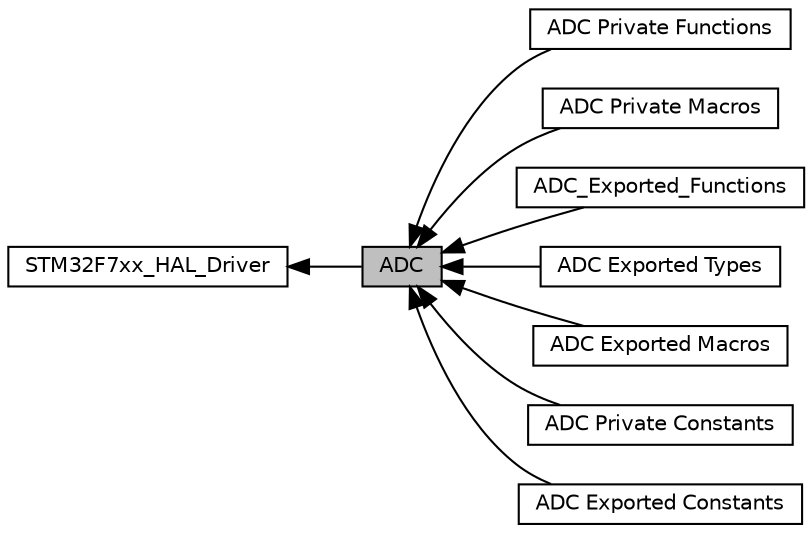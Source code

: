 digraph "ADC"
{
  edge [fontname="Helvetica",fontsize="10",labelfontname="Helvetica",labelfontsize="10"];
  node [fontname="Helvetica",fontsize="10",shape=record];
  rankdir=LR;
  Node7 [label="ADC Private Functions",height=0.2,width=0.4,color="black", fillcolor="white", style="filled",URL="$group___a_d_c___private___functions.html"];
  Node6 [label="ADC Private Macros",height=0.2,width=0.4,color="black", fillcolor="white", style="filled",URL="$group___a_d_c___private___macros.html"];
  Node8 [label="ADC_Exported_Functions",height=0.2,width=0.4,color="black", fillcolor="white", style="filled",URL="$group___a_d_c___exported___functions.html"];
  Node2 [label="ADC Exported Types",height=0.2,width=0.4,color="black", fillcolor="white", style="filled",URL="$group___a_d_c___exported___types.html"];
  Node4 [label="ADC Exported Macros",height=0.2,width=0.4,color="black", fillcolor="white", style="filled",URL="$group___a_d_c___exported___macros.html"];
  Node1 [label="STM32F7xx_HAL_Driver",height=0.2,width=0.4,color="black", fillcolor="white", style="filled",URL="$group___s_t_m32_f7xx___h_a_l___driver.html"];
  Node0 [label="ADC",height=0.2,width=0.4,color="black", fillcolor="grey75", style="filled", fontcolor="black"];
  Node5 [label="ADC Private Constants",height=0.2,width=0.4,color="black", fillcolor="white", style="filled",URL="$group___a_d_c___private___constants.html"];
  Node3 [label="ADC Exported Constants",height=0.2,width=0.4,color="black", fillcolor="white", style="filled",URL="$group___a_d_c___exported___constants.html"];
  Node1->Node0 [shape=plaintext, dir="back", style="solid"];
  Node0->Node2 [shape=plaintext, dir="back", style="solid"];
  Node0->Node3 [shape=plaintext, dir="back", style="solid"];
  Node0->Node4 [shape=plaintext, dir="back", style="solid"];
  Node0->Node5 [shape=plaintext, dir="back", style="solid"];
  Node0->Node6 [shape=plaintext, dir="back", style="solid"];
  Node0->Node7 [shape=plaintext, dir="back", style="solid"];
  Node0->Node8 [shape=plaintext, dir="back", style="solid"];
}
